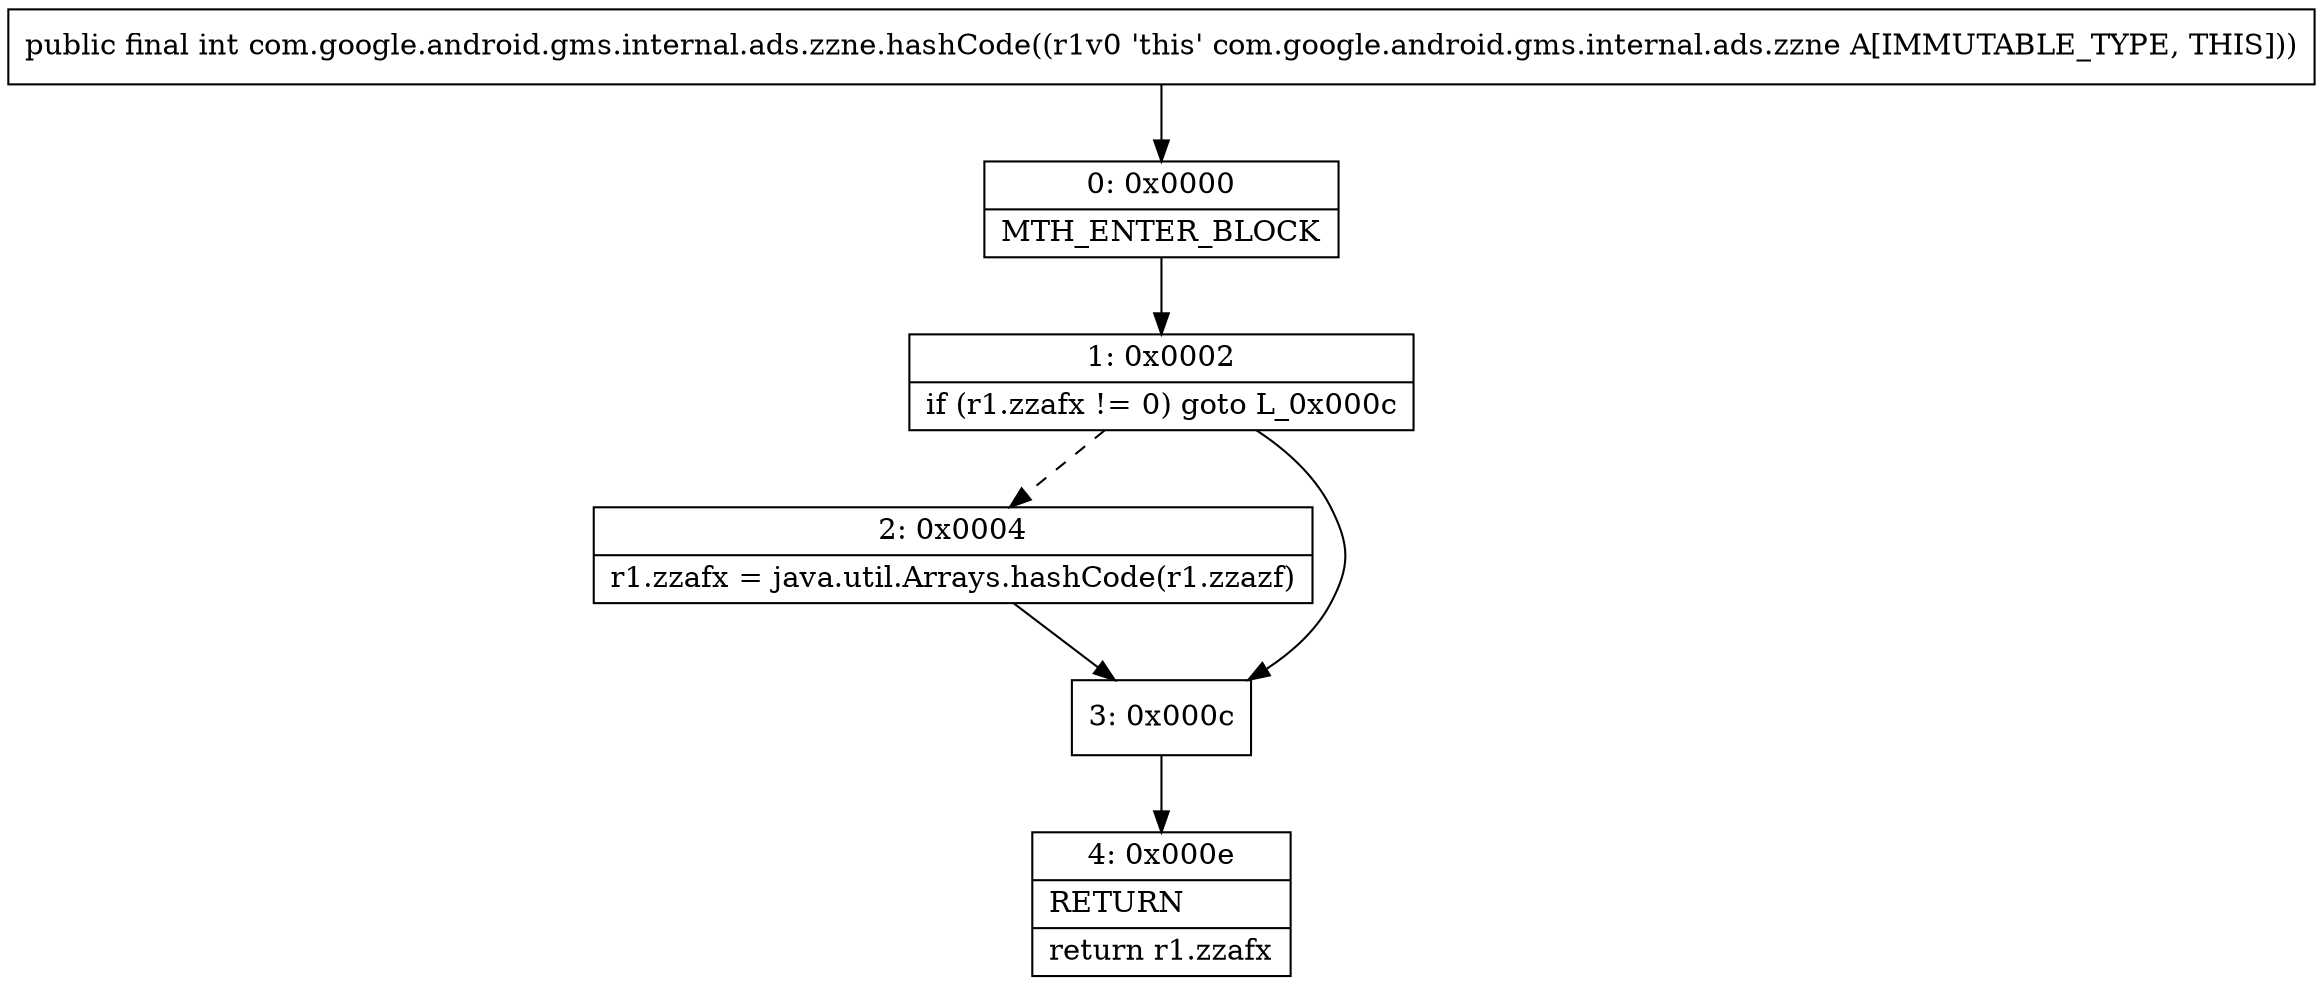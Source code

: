 digraph "CFG forcom.google.android.gms.internal.ads.zzne.hashCode()I" {
Node_0 [shape=record,label="{0\:\ 0x0000|MTH_ENTER_BLOCK\l}"];
Node_1 [shape=record,label="{1\:\ 0x0002|if (r1.zzafx != 0) goto L_0x000c\l}"];
Node_2 [shape=record,label="{2\:\ 0x0004|r1.zzafx = java.util.Arrays.hashCode(r1.zzazf)\l}"];
Node_3 [shape=record,label="{3\:\ 0x000c}"];
Node_4 [shape=record,label="{4\:\ 0x000e|RETURN\l|return r1.zzafx\l}"];
MethodNode[shape=record,label="{public final int com.google.android.gms.internal.ads.zzne.hashCode((r1v0 'this' com.google.android.gms.internal.ads.zzne A[IMMUTABLE_TYPE, THIS])) }"];
MethodNode -> Node_0;
Node_0 -> Node_1;
Node_1 -> Node_2[style=dashed];
Node_1 -> Node_3;
Node_2 -> Node_3;
Node_3 -> Node_4;
}

